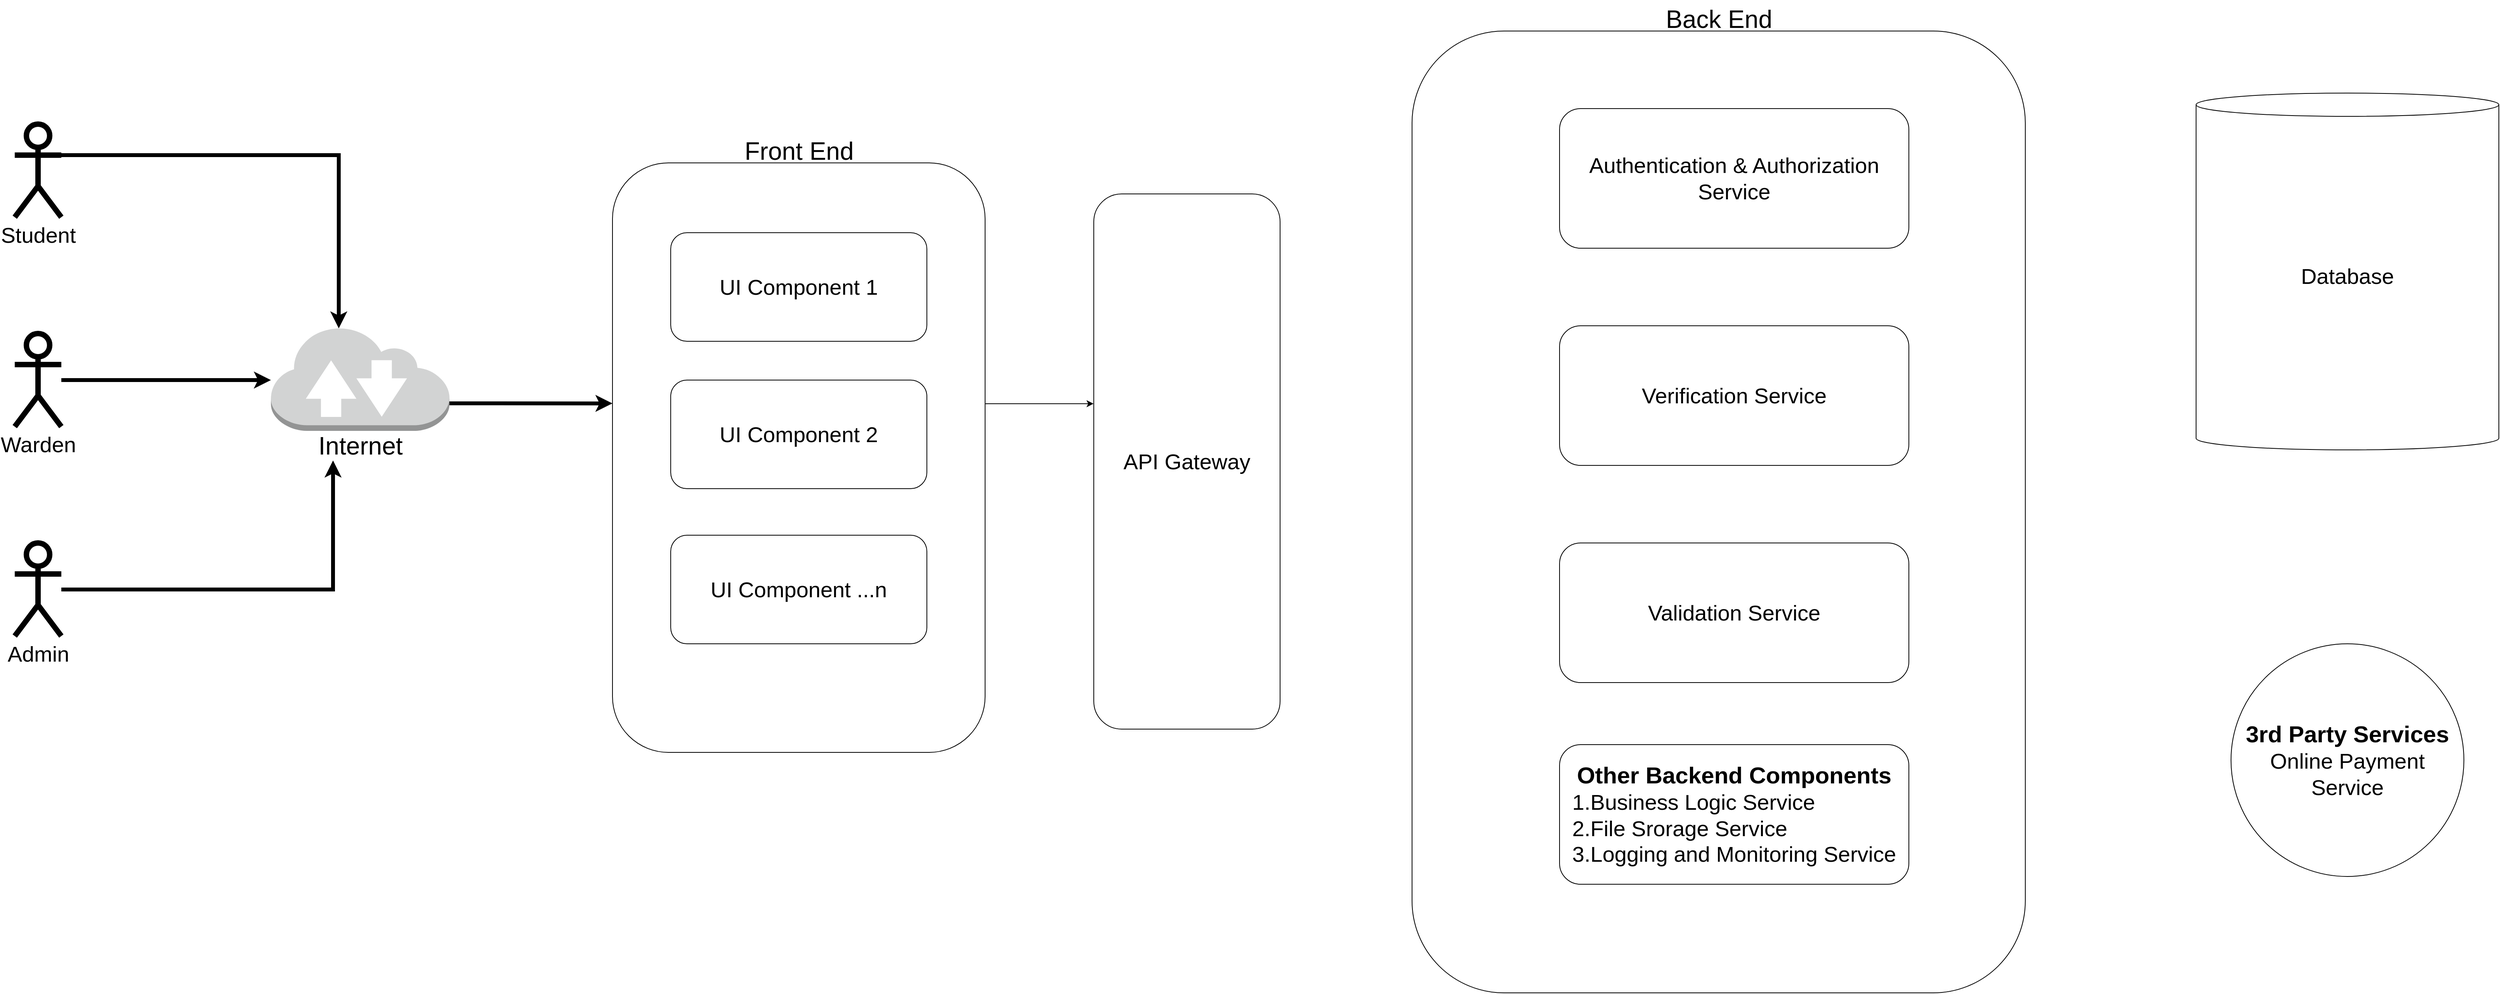 <mxfile version="24.7.17">
  <diagram name="Page-1" id="gdyXt6v3vsUuZrMh-81j">
    <mxGraphModel dx="1624" dy="869" grid="1" gridSize="10" guides="1" tooltips="1" connect="1" arrows="1" fold="1" page="1" pageScale="1" pageWidth="3937" pageHeight="7874" math="0" shadow="0">
      <root>
        <mxCell id="0" />
        <mxCell id="1" parent="0" />
        <mxCell id="IFWX6acOQtcKj59yUDU_-12" value="" style="rounded=1;whiteSpace=wrap;html=1;fillColor=none;" vertex="1" parent="1">
          <mxGeometry x="2040" y="2370" width="790" height="1240" as="geometry" />
        </mxCell>
        <mxCell id="hxYweo_pgfPjeb7crnxX-8" value="&lt;font style=&quot;font-size: 28px;&quot;&gt;Student&lt;/font&gt;" style="shape=umlActor;verticalLabelPosition=bottom;verticalAlign=top;html=1;outlineConnect=0;strokeWidth=7;" parent="1" vertex="1">
          <mxGeometry x="240" y="2490" width="60" height="120" as="geometry" />
        </mxCell>
        <mxCell id="IFWX6acOQtcKj59yUDU_-29" style="edgeStyle=orthogonalEdgeStyle;rounded=0;orthogonalLoop=1;jettySize=auto;html=1;strokeWidth=5;" edge="1" parent="1" source="hxYweo_pgfPjeb7crnxX-10" target="IFWX6acOQtcKj59yUDU_-17">
          <mxGeometry relative="1" as="geometry">
            <Array as="points">
              <mxPoint x="500" y="2820" />
              <mxPoint x="500" y="2820" />
            </Array>
          </mxGeometry>
        </mxCell>
        <mxCell id="hxYweo_pgfPjeb7crnxX-10" value="&lt;font style=&quot;font-size: 28px;&quot;&gt;Warden&lt;/font&gt;" style="shape=umlActor;verticalLabelPosition=bottom;verticalAlign=top;html=1;outlineConnect=0;strokeWidth=7;" parent="1" vertex="1">
          <mxGeometry x="240" y="2760" width="60" height="120" as="geometry" />
        </mxCell>
        <mxCell id="hxYweo_pgfPjeb7crnxX-11" value="&lt;font style=&quot;font-size: 28px;&quot;&gt;Admin&lt;/font&gt;" style="shape=umlActor;verticalLabelPosition=bottom;verticalAlign=top;html=1;outlineConnect=0;strokeWidth=7;" parent="1" vertex="1">
          <mxGeometry x="240" y="3030" width="60" height="120" as="geometry" />
        </mxCell>
        <mxCell id="IFWX6acOQtcKj59yUDU_-4" value="&lt;font style=&quot;font-size: 28px;&quot;&gt;API Gateway&lt;/font&gt;" style="rounded=1;whiteSpace=wrap;html=1;" vertex="1" parent="1">
          <mxGeometry x="1630" y="2580" width="240" height="690" as="geometry" />
        </mxCell>
        <mxCell id="IFWX6acOQtcKj59yUDU_-7" value="&lt;font style=&quot;font-size: 28px;&quot;&gt;Authentication &amp;amp; Authorization Service&lt;/font&gt;" style="rounded=1;whiteSpace=wrap;html=1;" vertex="1" parent="1">
          <mxGeometry x="2230" y="2470" width="450" height="180" as="geometry" />
        </mxCell>
        <mxCell id="IFWX6acOQtcKj59yUDU_-10" value="&lt;font style=&quot;font-size: 28px;&quot;&gt;Verification Service&lt;/font&gt;" style="rounded=1;whiteSpace=wrap;html=1;" vertex="1" parent="1">
          <mxGeometry x="2230" y="2750" width="450" height="180" as="geometry" />
        </mxCell>
        <mxCell id="IFWX6acOQtcKj59yUDU_-11" value="&lt;font style=&quot;font-size: 28px;&quot;&gt;Validation Service&lt;/font&gt;" style="rounded=1;whiteSpace=wrap;html=1;" vertex="1" parent="1">
          <mxGeometry x="2230" y="3030" width="450" height="180" as="geometry" />
        </mxCell>
        <mxCell id="IFWX6acOQtcKj59yUDU_-13" value="&lt;font style=&quot;font-size: 28px;&quot;&gt;Database&lt;/font&gt;&lt;div&gt;&lt;br&gt;&lt;/div&gt;" style="shape=cylinder3;whiteSpace=wrap;html=1;boundedLbl=1;backgroundOutline=1;size=15;" vertex="1" parent="1">
          <mxGeometry x="3050" y="2450" width="390" height="460" as="geometry" />
        </mxCell>
        <mxCell id="IFWX6acOQtcKj59yUDU_-14" value="&lt;font style=&quot;font-size: 32px;&quot;&gt;Back End&lt;/font&gt;" style="text;html=1;align=center;verticalAlign=middle;resizable=0;points=[];autosize=1;strokeColor=none;fillColor=none;" vertex="1" parent="1">
          <mxGeometry x="2355" y="2330" width="160" height="50" as="geometry" />
        </mxCell>
        <mxCell id="IFWX6acOQtcKj59yUDU_-16" value="&lt;font style=&quot;font-size: 30px;&quot;&gt;&lt;b&gt;3rd Party Services&lt;/b&gt;&lt;/font&gt;&lt;div&gt;&lt;font style=&quot;font-size: 28px;&quot;&gt;Online Payment Service&lt;/font&gt;&lt;/div&gt;" style="ellipse;whiteSpace=wrap;html=1;aspect=fixed;" vertex="1" parent="1">
          <mxGeometry x="3095" y="3160" width="300" height="300" as="geometry" />
        </mxCell>
        <mxCell id="IFWX6acOQtcKj59yUDU_-21" value="" style="group" vertex="1" connectable="0" parent="1">
          <mxGeometry x="570" y="2750" width="230" height="180" as="geometry" />
        </mxCell>
        <mxCell id="IFWX6acOQtcKj59yUDU_-17" value="" style="outlineConnect=0;dashed=0;verticalLabelPosition=bottom;verticalAlign=top;align=center;html=1;shape=mxgraph.aws3.internet_2;fillColor=#D2D3D3;gradientColor=none;" vertex="1" parent="IFWX6acOQtcKj59yUDU_-21">
          <mxGeometry width="230" height="135.5" as="geometry" />
        </mxCell>
        <mxCell id="IFWX6acOQtcKj59yUDU_-18" value="&lt;span style=&quot;font-size: 32px;&quot;&gt;Internet&lt;/span&gt;" style="text;html=1;align=center;verticalAlign=middle;resizable=0;points=[];autosize=1;strokeColor=none;fillColor=none;" vertex="1" parent="IFWX6acOQtcKj59yUDU_-21">
          <mxGeometry x="50" y="130" width="130" height="50" as="geometry" />
        </mxCell>
        <mxCell id="IFWX6acOQtcKj59yUDU_-25" value="&lt;b style=&quot;&quot;&gt;&lt;font style=&quot;font-size: 30px;&quot;&gt;Other Backend Components&lt;/font&gt;&lt;/b&gt;&lt;div style=&quot;text-align: left;&quot;&gt;&lt;span style=&quot;font-size: 28px;&quot;&gt;1.Business Logic Service&lt;/span&gt;&lt;/div&gt;&lt;div style=&quot;text-align: left;&quot;&gt;&lt;span style=&quot;font-size: 28px;&quot;&gt;2.File Srorage Service&lt;/span&gt;&lt;/div&gt;&lt;div style=&quot;text-align: left;&quot;&gt;&lt;span style=&quot;font-size: 28px;&quot;&gt;3.Logging and Monitoring Service&lt;/span&gt;&lt;/div&gt;" style="rounded=1;whiteSpace=wrap;html=1;" vertex="1" parent="1">
          <mxGeometry x="2230" y="3290" width="450" height="180" as="geometry" />
        </mxCell>
        <mxCell id="IFWX6acOQtcKj59yUDU_-30" style="edgeStyle=orthogonalEdgeStyle;rounded=0;orthogonalLoop=1;jettySize=auto;html=1;exitX=1;exitY=0.333;exitDx=0;exitDy=0;exitPerimeter=0;entryX=0.38;entryY=0.025;entryDx=0;entryDy=0;entryPerimeter=0;strokeWidth=5;" edge="1" parent="1" source="hxYweo_pgfPjeb7crnxX-8" target="IFWX6acOQtcKj59yUDU_-17">
          <mxGeometry relative="1" as="geometry" />
        </mxCell>
        <mxCell id="IFWX6acOQtcKj59yUDU_-31" style="edgeStyle=orthogonalEdgeStyle;rounded=0;orthogonalLoop=1;jettySize=auto;html=1;entryX=0.231;entryY=0.873;entryDx=0;entryDy=0;entryPerimeter=0;strokeWidth=5;" edge="1" parent="1" source="hxYweo_pgfPjeb7crnxX-11" target="IFWX6acOQtcKj59yUDU_-18">
          <mxGeometry relative="1" as="geometry" />
        </mxCell>
        <mxCell id="IFWX6acOQtcKj59yUDU_-33" style="edgeStyle=orthogonalEdgeStyle;rounded=0;orthogonalLoop=1;jettySize=auto;html=1;entryX=0;entryY=0.408;entryDx=0;entryDy=0;entryPerimeter=0;strokeWidth=5;" edge="1" parent="1" source="IFWX6acOQtcKj59yUDU_-17" target="hxYweo_pgfPjeb7crnxX-12">
          <mxGeometry relative="1" as="geometry">
            <Array as="points">
              <mxPoint x="840" y="2850" />
              <mxPoint x="840" y="2850" />
            </Array>
          </mxGeometry>
        </mxCell>
        <mxCell id="IFWX6acOQtcKj59yUDU_-34" value="" style="group" vertex="1" connectable="0" parent="1">
          <mxGeometry x="1010" y="2500" width="480" height="800" as="geometry" />
        </mxCell>
        <mxCell id="hxYweo_pgfPjeb7crnxX-12" value="" style="rounded=1;whiteSpace=wrap;html=1;fillColor=default;" parent="IFWX6acOQtcKj59yUDU_-34" vertex="1">
          <mxGeometry y="40" width="480" height="760" as="geometry" />
        </mxCell>
        <mxCell id="IFWX6acOQtcKj59yUDU_-15" value="&lt;span style=&quot;font-size: 32px;&quot;&gt;Front End&lt;/span&gt;" style="text;html=1;align=center;verticalAlign=middle;resizable=0;points=[];autosize=1;strokeColor=none;fillColor=none;" vertex="1" parent="IFWX6acOQtcKj59yUDU_-34">
          <mxGeometry x="160" width="160" height="50" as="geometry" />
        </mxCell>
        <mxCell id="IFWX6acOQtcKj59yUDU_-22" value="&lt;span style=&quot;font-size: 28px;&quot;&gt;UI Component 1&lt;/span&gt;" style="rounded=1;whiteSpace=wrap;html=1;" vertex="1" parent="IFWX6acOQtcKj59yUDU_-34">
          <mxGeometry x="75" y="130" width="330" height="140" as="geometry" />
        </mxCell>
        <mxCell id="IFWX6acOQtcKj59yUDU_-23" value="&lt;span style=&quot;font-size: 28px;&quot;&gt;UI Component 2&lt;/span&gt;" style="rounded=1;whiteSpace=wrap;html=1;" vertex="1" parent="IFWX6acOQtcKj59yUDU_-34">
          <mxGeometry x="75" y="320" width="330" height="140" as="geometry" />
        </mxCell>
        <mxCell id="IFWX6acOQtcKj59yUDU_-24" value="&lt;span style=&quot;font-size: 28px;&quot;&gt;UI Component ...n&lt;/span&gt;" style="rounded=1;whiteSpace=wrap;html=1;" vertex="1" parent="IFWX6acOQtcKj59yUDU_-34">
          <mxGeometry x="75" y="520" width="330" height="140" as="geometry" />
        </mxCell>
        <mxCell id="IFWX6acOQtcKj59yUDU_-36" style="edgeStyle=orthogonalEdgeStyle;rounded=0;orthogonalLoop=1;jettySize=auto;html=1;entryX=-0.001;entryY=0.392;entryDx=0;entryDy=0;entryPerimeter=0;" edge="1" parent="1" source="hxYweo_pgfPjeb7crnxX-12" target="IFWX6acOQtcKj59yUDU_-4">
          <mxGeometry relative="1" as="geometry">
            <mxPoint x="1630" y="2870" as="targetPoint" />
            <Array as="points">
              <mxPoint x="1560" y="2850" />
            </Array>
          </mxGeometry>
        </mxCell>
      </root>
    </mxGraphModel>
  </diagram>
</mxfile>

